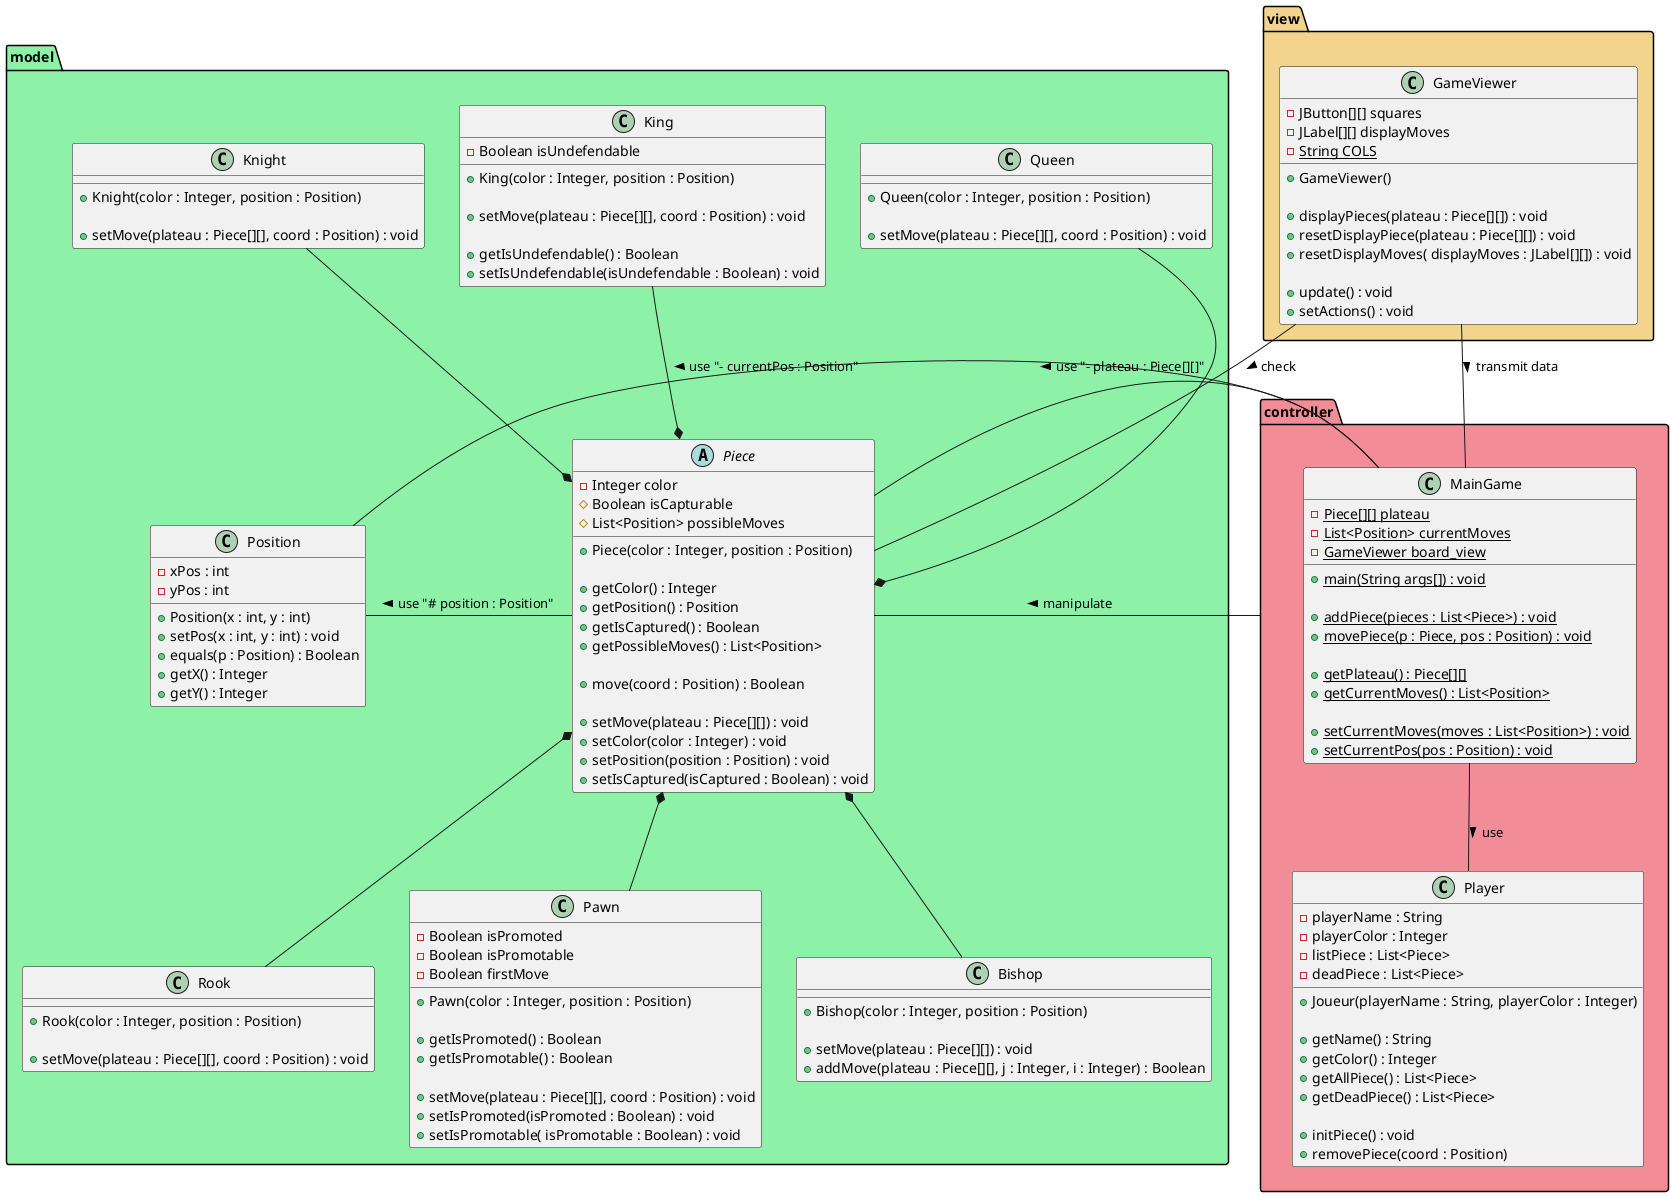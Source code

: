 @startuml
/'=================================
  ===          MODEL            ===
  ================================='/
package model #8df2a8{
    abstract class Piece {
        - Integer color
        # Boolean isCapturable
        # List<Position> possibleMoves

        + Piece(color : Integer, position : Position)

        + getColor() : Integer
        + getPosition() : Position
        + getIsCaptured() : Boolean
        + getPossibleMoves() : List<Position>

        + move(coord : Position) : Boolean

        + setMove(plateau : Piece[][]) : void
        + setColor(color : Integer) : void
        + setPosition(position : Position) : void
        + setIsCaptured(isCaptured : Boolean) : void

    }

    class Position{
        - xPos : int
        - yPos : int

        + Position(x : int, y : int)
        + setPos(x : int, y : int) : void
        + equals(p : Position) : Boolean
        + getX() : Integer
        + getY() : Integer
    }

    class Queen{
        + Queen(color : Integer, position : Position)

        + setMove(plateau : Piece[][], coord : Position) : void
    }

    class Rook{
        + Rook(color : Integer, position : Position)

        + setMove(plateau : Piece[][], coord : Position) : void
    }

    class Pawn{
        - Boolean isPromoted
        - Boolean isPromotable
        - Boolean firstMove

        + Pawn(color : Integer, position : Position)

        + getIsPromoted() : Boolean
        + getIsPromotable() : Boolean

        + setMove(plateau : Piece[][], coord : Position) : void
        + setIsPromoted(isPromoted : Boolean) : void
        + setIsPromotable( isPromotable : Boolean) : void
    }

    class King{
        - Boolean isUndefendable

        + King(color : Integer, position : Position)

        + setMove(plateau : Piece[][], coord : Position) : void

        + getIsUndefendable() : Boolean
        + setIsUndefendable(isUndefendable : Boolean) : void
    }

    class Bishop{
        + Bishop(color : Integer, position : Position)

        + setMove(plateau : Piece[][]) : void
        + addMove(plateau : Piece[][], j : Integer, i : Integer) : Boolean
    }

    class Knight{
        + Knight(color : Integer, position : Position)

        + setMove(plateau : Piece[][], coord : Position) : void
    }
}
/'=================================
  ===        CONTROLLER         ===
  ================================='/
package controller #f28d97{
    class MainGame{
        - {static} Piece[][] plateau
        - {static} List<Position> currentMoves
        - {static} GameViewer board_view

        + {static} main(String args[]) : void

        + {static} addPiece(pieces : List<Piece>) : void
        + {static} movePiece(p : Piece, pos : Position) : void

        + {static} getPlateau() : Piece[][]
        + {static} getCurrentMoves() : List<Position>

        + {static} setCurrentMoves(moves : List<Position>) : void
        + {static} setCurrentPos(pos : Position) : void

    }

    class Player {
            - playerName : String
            - playerColor : Integer
            - listPiece : List<Piece>
            - deadPiece : List<Piece>

            + Joueur(playerName : String, playerColor : Integer)

            + getName() : String
            + getColor() : Integer
            + getAllPiece() : List<Piece>
            + getDeadPiece() : List<Piece>

            + initPiece() : void
            + removePiece(coord : Position)
        }
}
/'=================================
  ===           VIEW            ===
  ================================='/
package view #f2d48d{


    class GameViewer {
        - JButton[][] squares
        - JLabel[][] displayMoves
        - {static} String COLS

        + GameViewer()

        + displayPieces(plateau : Piece[][]) : void
        + resetDisplayPiece(plateau : Piece[][]) : void
        + resetDisplayMoves( displayMoves : JLabel[][]) : void

        + update() : void
        + setActions() : void

    }
}
/'=================================
  ===          LINKS            ===
  ================================='/

Position -  Piece : use "# position : Position" <
Position -  MainGame : use "- currentPos : Position" <
Piece - MainGame : use "- plateau : Piece[][]" <

MainGame -d- Player : use >
controller - Piece : manipulate >
GameViewer -- Piece : check >
GameViewer - MainGame : transmit data  >

Knight --* Piece
Piece *-- Pawn
Piece *-- Bishop
Piece *-- Rook
King --* Piece
Piece *-u- Queen


@enduml
